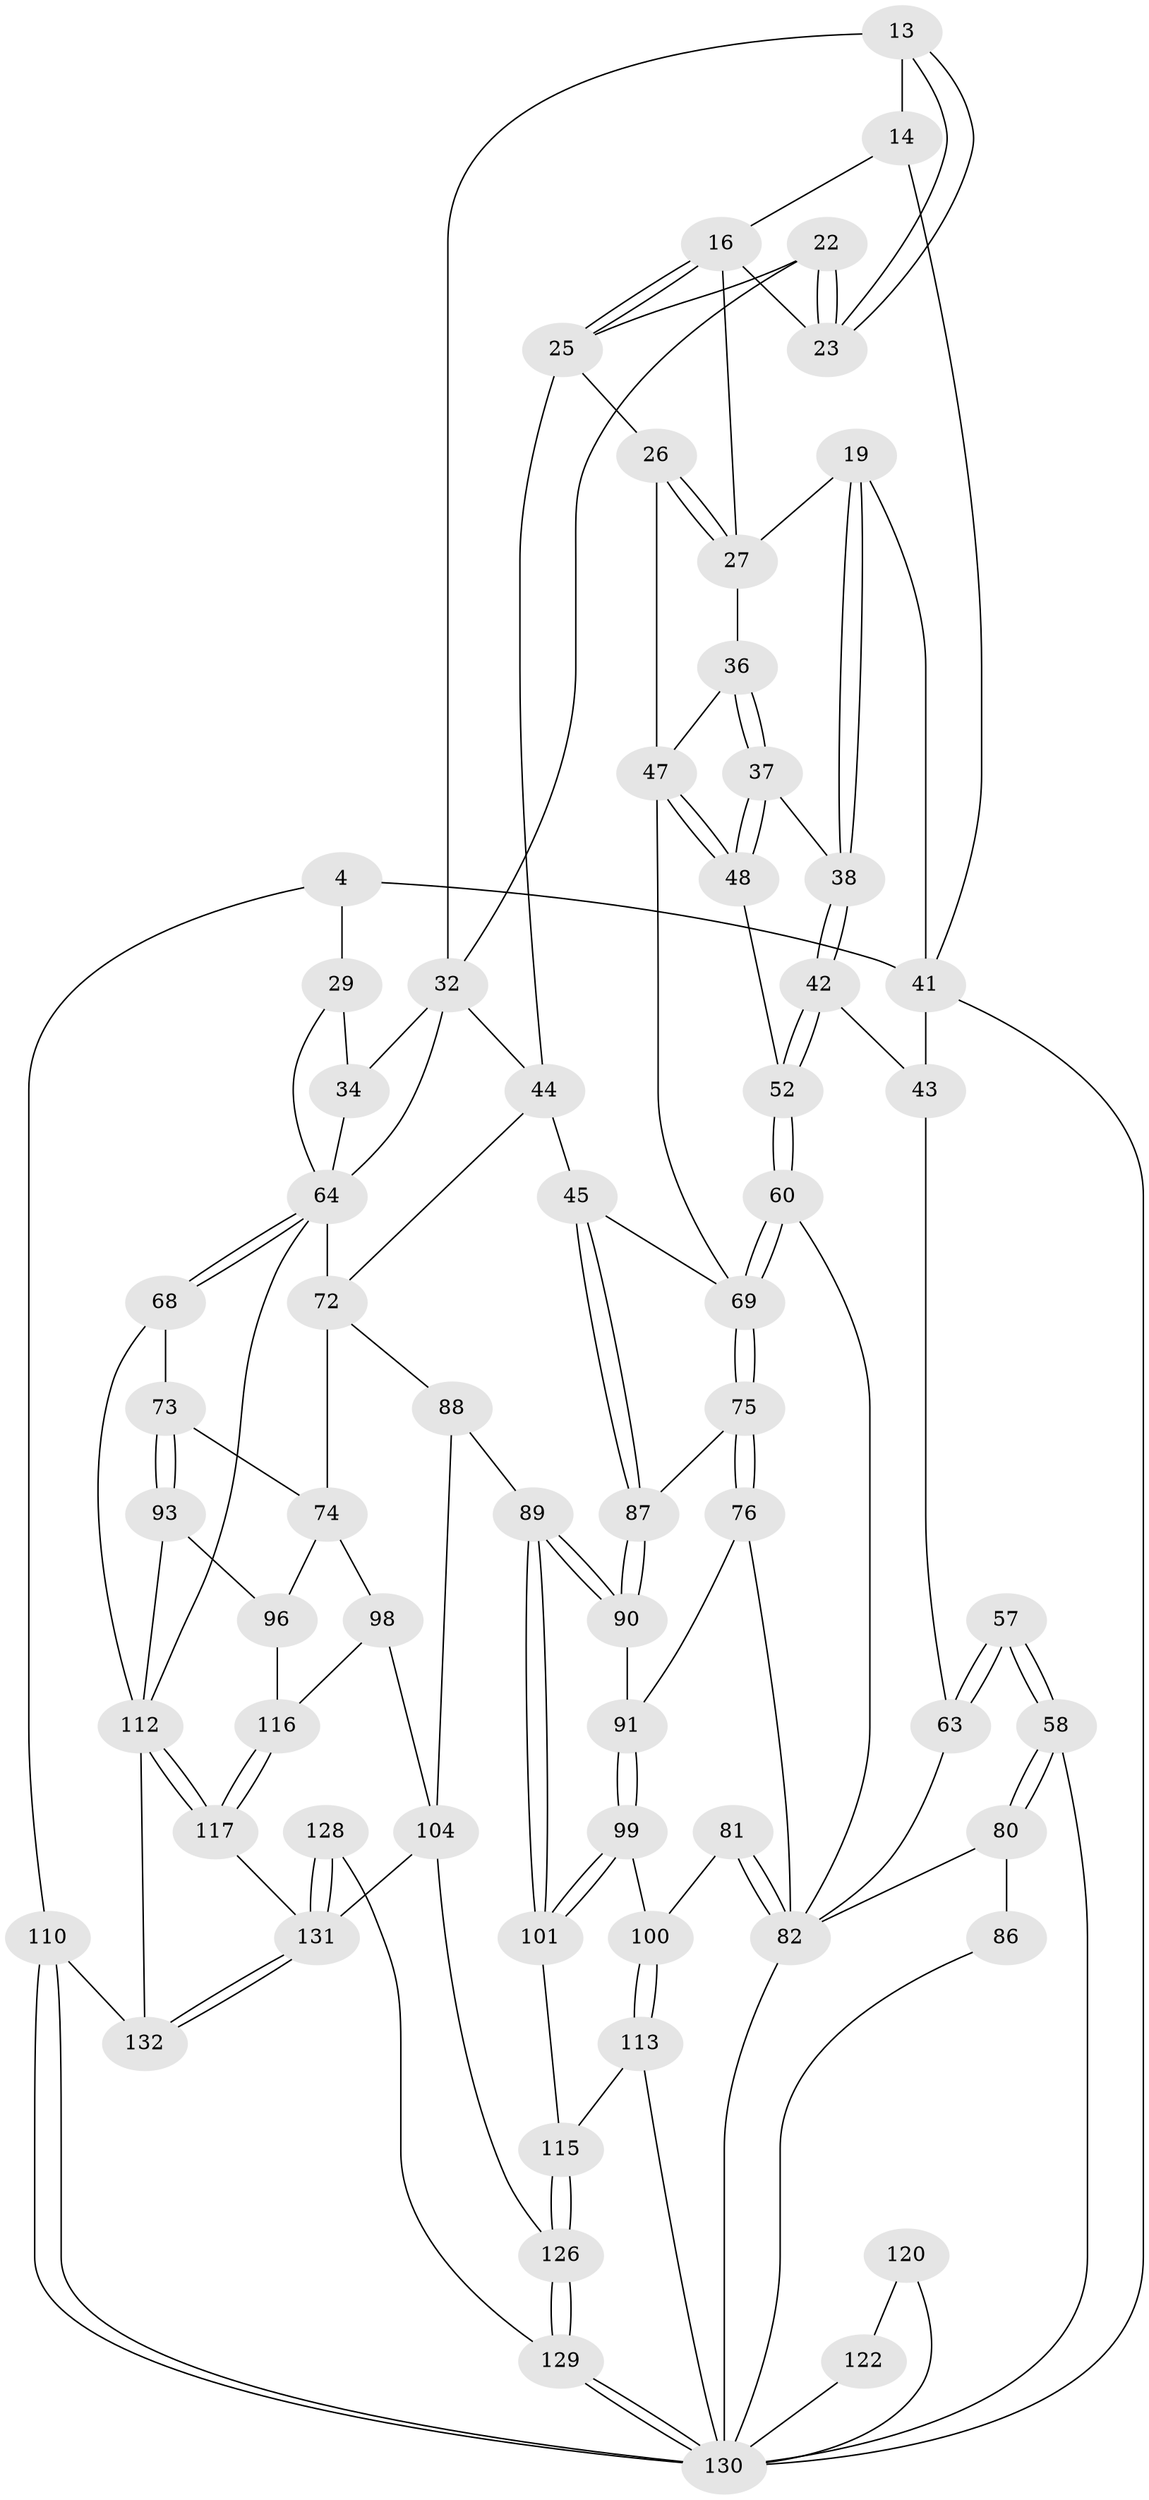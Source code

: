// original degree distribution, {3: 0.015151515151515152, 4: 0.22727272727272727, 6: 0.21212121212121213, 5: 0.5454545454545454}
// Generated by graph-tools (version 1.1) at 2025/00/03/09/25 05:00:02]
// undirected, 66 vertices, 145 edges
graph export_dot {
graph [start="1"]
  node [color=gray90,style=filled];
  4 [pos="+0+0",super="+3"];
  13 [pos="+0.540871492415361+0.039025836318915146",super="+10"];
  14 [pos="+0.3548077817229706+0.05013840317527983",super="+7"];
  16 [pos="+0.35279377615364504+0.20143616376345164",super="+15"];
  19 [pos="+0.17987406516858878+0.24219684867095753"];
  22 [pos="+0.5641727362460205+0.22668759276370387"];
  23 [pos="+0.4889088085696988+0.14544019228808358"];
  25 [pos="+0.4728146575963064+0.32606213793553046",super="+24"];
  26 [pos="+0.41498828648992014+0.3569127808965474"];
  27 [pos="+0.36414692244604874+0.33960642066481733",super="+18"];
  29 [pos="+1+0.24186890665485958",super="+28+11"];
  32 [pos="+0.6258263512689861+0.4101644556053944",super="+31+21"];
  34 [pos="+0.8759613805525794+0.3938088987999435",super="+30+12+8"];
  36 [pos="+0.3167000284519835+0.37873234484515017",super="+35"];
  37 [pos="+0.27996793075670096+0.4242735058317541"];
  38 [pos="+0.23463824424006058+0.40379211012960453"];
  41 [pos="+0.05749625970937575+0.27598081511573885",super="+20+5+40"];
  42 [pos="+0.1820312865587693+0.45720545443956423"];
  43 [pos="+0.1108044920067009+0.436638817273229"];
  44 [pos="+0.5371545693113268+0.5196168402925465",super="+33"];
  45 [pos="+0.5236411068547739+0.5250023350589427"];
  47 [pos="+0.3806354335998561+0.5168838935084265",super="+39"];
  48 [pos="+0.28840478283940246+0.44204580623621004"];
  52 [pos="+0.21133991392728887+0.5193366154377879"];
  57 [pos="+0+0.5425981382306357"];
  58 [pos="+0+0.5704152777257498"];
  60 [pos="+0.21227474803935387+0.5333063896744341"];
  63 [pos="+0.12622446188928937+0.5455885066905538",super="+56"];
  64 [pos="+0.8471196386457451+0.5187987486625814",super="+55+51"];
  68 [pos="+0.8994177376313925+0.6032566515621333"];
  69 [pos="+0.3468112226254107+0.5634210262819678",super="+46"];
  72 [pos="+0.6347037711242043+0.6359587275048134",super="+54+65"];
  73 [pos="+0.832230220807697+0.6530768712729101"];
  74 [pos="+0.7756789756539599+0.6606711807641481",super="+70+71"];
  75 [pos="+0.3328219739989728+0.6331098698317996"];
  76 [pos="+0.3233991689442114+0.6617230799377607"];
  80 [pos="+0.0042387592064860565+0.6097130091555123",super="+79"];
  81 [pos="+0.2700795641389077+0.6909223723331461"];
  82 [pos="+0.16675117007334803+0.7604814783461022",super="+78+77"];
  86 [pos="+0.09096719592094991+0.6918637777200297"];
  87 [pos="+0.47997960998021877+0.6457451588628152"];
  88 [pos="+0.53495910417734+0.7327877718042934"];
  89 [pos="+0.49746075993874833+0.7317375541267834"];
  90 [pos="+0.4736394638429419+0.689038389394716"];
  91 [pos="+0.3568595913004911+0.6904583660788016"];
  93 [pos="+0.898116829389612+0.7902752444663743"];
  96 [pos="+0.8189053655834521+0.7367130148570695",super="+95"];
  98 [pos="+0.7041224664604423+0.7557388549543093"];
  99 [pos="+0.3963942024918271+0.7960680279358746"];
  100 [pos="+0.3200415720166871+0.8161869446155627"];
  101 [pos="+0.4378316347984997+0.8185612362297799"];
  104 [pos="+0.5868696760068793+0.8741438902599912",super="+103+102"];
  110 [pos="+0+1",super="+107"];
  112 [pos="+0.9324343080493508+0.852566546875841",super="+92+67+66"];
  113 [pos="+0.2598727012558838+0.8792391016889104"];
  115 [pos="+0.3385632331433615+0.904306941344801",super="+106"];
  116 [pos="+0.7761993501185821+0.8068944615219611",super="+97"];
  117 [pos="+0.7833917611682811+0.9404499873422497"];
  120 [pos="+0+0.8967067855940286",super="+119"];
  122 [pos="+0.17922439495843462+1"];
  126 [pos="+0.42937903188239657+1",super="+105"];
  128 [pos="+0.4596367173147087+1"];
  129 [pos="+0.42247427601893517+1"];
  130 [pos="+0.21657867429159+1",super="+121+114+109"];
  131 [pos="+0.61495566692762+1",super="+124+125+123"];
  132 [pos="+0.8489800881879034+1",super="+127"];
  4 -- 110 [weight=2];
  4 -- 29 [weight=2];
  4 -- 41 [weight=2];
  13 -- 14 [weight=2];
  13 -- 23;
  13 -- 23;
  13 -- 32;
  14 -- 41;
  14 -- 16;
  16 -- 25;
  16 -- 25;
  16 -- 27;
  16 -- 23;
  19 -- 38;
  19 -- 38;
  19 -- 41;
  19 -- 27;
  22 -- 23;
  22 -- 23;
  22 -- 25;
  22 -- 32;
  25 -- 26;
  25 -- 44;
  26 -- 27;
  26 -- 27;
  26 -- 47;
  27 -- 36 [weight=2];
  29 -- 34 [weight=3];
  29 -- 64;
  32 -- 34 [weight=2];
  32 -- 44;
  32 -- 64;
  34 -- 64;
  36 -- 37;
  36 -- 37;
  36 -- 47;
  37 -- 38;
  37 -- 48;
  37 -- 48;
  38 -- 42;
  38 -- 42;
  41 -- 43;
  41 -- 130;
  42 -- 43;
  42 -- 52;
  42 -- 52;
  43 -- 63;
  44 -- 45;
  44 -- 72;
  45 -- 87;
  45 -- 87;
  45 -- 69;
  47 -- 48;
  47 -- 48;
  47 -- 69;
  48 -- 52;
  52 -- 60;
  52 -- 60;
  57 -- 58;
  57 -- 58;
  57 -- 63 [weight=2];
  57 -- 63;
  58 -- 80;
  58 -- 80;
  58 -- 130;
  60 -- 69;
  60 -- 69;
  60 -- 82;
  63 -- 82;
  64 -- 68;
  64 -- 68;
  64 -- 72 [weight=2];
  64 -- 112;
  68 -- 73;
  68 -- 112;
  69 -- 75;
  69 -- 75;
  72 -- 88;
  72 -- 74 [weight=2];
  73 -- 74;
  73 -- 93;
  73 -- 93;
  74 -- 96;
  74 -- 98;
  75 -- 76;
  75 -- 76;
  75 -- 87;
  76 -- 91;
  76 -- 82;
  80 -- 86 [weight=2];
  80 -- 82;
  81 -- 82 [weight=2];
  81 -- 82;
  81 -- 100;
  82 -- 130;
  86 -- 130;
  87 -- 90;
  87 -- 90;
  88 -- 89;
  88 -- 104;
  89 -- 90;
  89 -- 90;
  89 -- 101;
  89 -- 101;
  90 -- 91;
  91 -- 99;
  91 -- 99;
  93 -- 96;
  93 -- 112;
  96 -- 116 [weight=2];
  98 -- 116;
  98 -- 104;
  99 -- 100;
  99 -- 101;
  99 -- 101;
  100 -- 113;
  100 -- 113;
  101 -- 115;
  104 -- 126;
  104 -- 131 [weight=2];
  110 -- 130 [weight=2];
  110 -- 130;
  110 -- 132 [weight=2];
  112 -- 117;
  112 -- 117;
  112 -- 132 [weight=2];
  113 -- 115;
  113 -- 130;
  115 -- 126 [weight=2];
  115 -- 126;
  116 -- 117;
  116 -- 117;
  117 -- 131;
  120 -- 122 [weight=2];
  120 -- 130 [weight=2];
  122 -- 130;
  126 -- 129;
  126 -- 129;
  128 -- 129;
  128 -- 131 [weight=2];
  128 -- 131;
  129 -- 130;
  129 -- 130;
  131 -- 132 [weight=2];
  131 -- 132;
}
